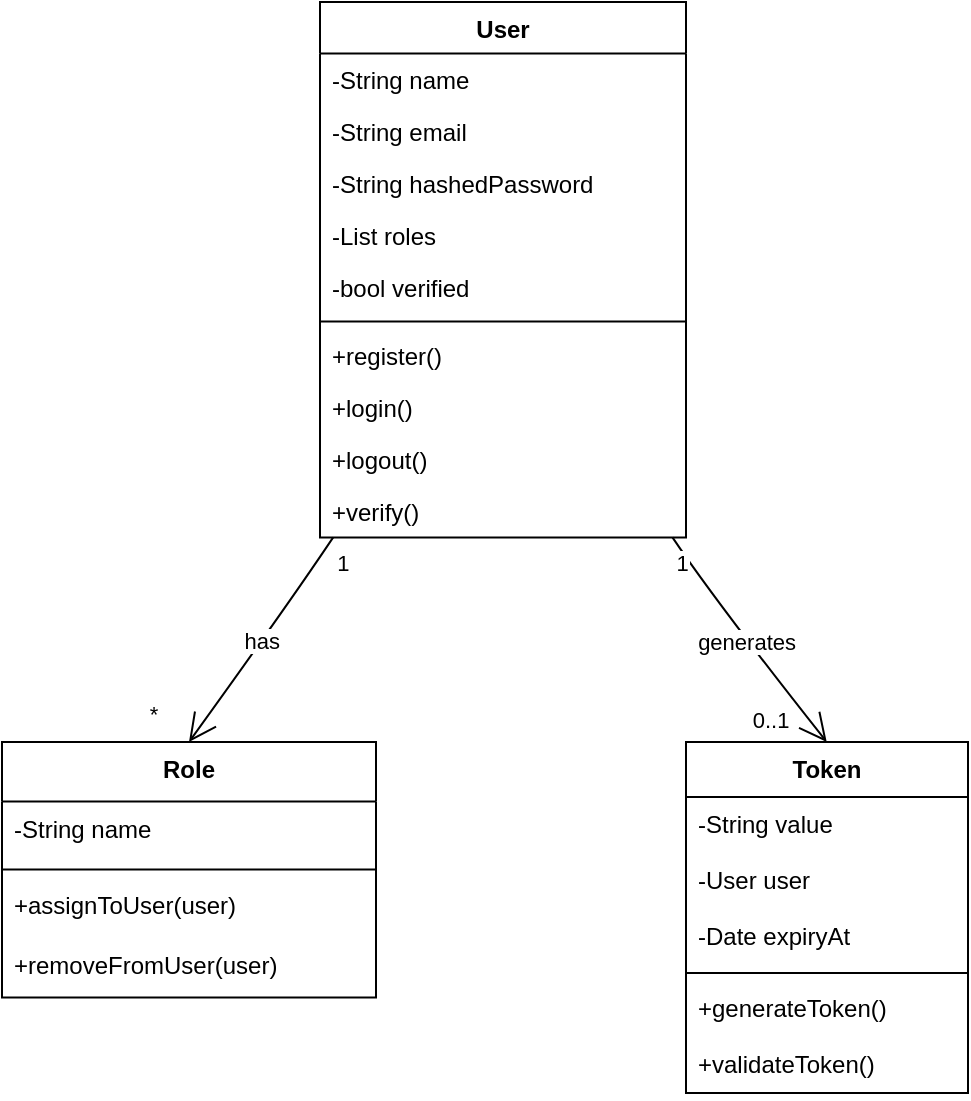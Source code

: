 <mxfile version="21.6.8" type="device">
  <diagram id="C5RBs43oDa-KdzZeNtuy" name="Page-1">
    <mxGraphModel dx="1658" dy="820" grid="1" gridSize="10" guides="1" tooltips="1" connect="1" arrows="1" fold="1" page="1" pageScale="1" pageWidth="827" pageHeight="1169" math="0" shadow="0">
      <root>
        <mxCell id="WIyWlLk6GJQsqaUBKTNV-0" />
        <mxCell id="WIyWlLk6GJQsqaUBKTNV-1" parent="WIyWlLk6GJQsqaUBKTNV-0" />
        <mxCell id="sN-EEKhXezefUvzcdnGk-0" value="User" style="swimlane;fontStyle=1;align=center;verticalAlign=top;childLayout=stackLayout;horizontal=1;startSize=25.7;horizontalStack=0;resizeParent=1;resizeParentMax=0;resizeLast=0;collapsible=0;marginBottom=0;" vertex="1" parent="WIyWlLk6GJQsqaUBKTNV-1">
          <mxGeometry x="349" y="110" width="183" height="267.7" as="geometry" />
        </mxCell>
        <mxCell id="sN-EEKhXezefUvzcdnGk-1" value="-String name" style="text;strokeColor=none;fillColor=none;align=left;verticalAlign=top;spacingLeft=4;spacingRight=4;overflow=hidden;rotatable=0;points=[[0,0.5],[1,0.5]];portConstraint=eastwest;" vertex="1" parent="sN-EEKhXezefUvzcdnGk-0">
          <mxGeometry y="25.7" width="183" height="26" as="geometry" />
        </mxCell>
        <mxCell id="sN-EEKhXezefUvzcdnGk-2" value="-String email" style="text;strokeColor=none;fillColor=none;align=left;verticalAlign=top;spacingLeft=4;spacingRight=4;overflow=hidden;rotatable=0;points=[[0,0.5],[1,0.5]];portConstraint=eastwest;" vertex="1" parent="sN-EEKhXezefUvzcdnGk-0">
          <mxGeometry y="51.7" width="183" height="26" as="geometry" />
        </mxCell>
        <mxCell id="sN-EEKhXezefUvzcdnGk-3" value="-String hashedPassword" style="text;strokeColor=none;fillColor=none;align=left;verticalAlign=top;spacingLeft=4;spacingRight=4;overflow=hidden;rotatable=0;points=[[0,0.5],[1,0.5]];portConstraint=eastwest;" vertex="1" parent="sN-EEKhXezefUvzcdnGk-0">
          <mxGeometry y="77.7" width="183" height="26" as="geometry" />
        </mxCell>
        <mxCell id="sN-EEKhXezefUvzcdnGk-4" value="-List roles" style="text;strokeColor=none;fillColor=none;align=left;verticalAlign=top;spacingLeft=4;spacingRight=4;overflow=hidden;rotatable=0;points=[[0,0.5],[1,0.5]];portConstraint=eastwest;" vertex="1" parent="sN-EEKhXezefUvzcdnGk-0">
          <mxGeometry y="103.7" width="183" height="26" as="geometry" />
        </mxCell>
        <mxCell id="sN-EEKhXezefUvzcdnGk-5" value="-bool verified" style="text;strokeColor=none;fillColor=none;align=left;verticalAlign=top;spacingLeft=4;spacingRight=4;overflow=hidden;rotatable=0;points=[[0,0.5],[1,0.5]];portConstraint=eastwest;" vertex="1" parent="sN-EEKhXezefUvzcdnGk-0">
          <mxGeometry y="129.7" width="183" height="26" as="geometry" />
        </mxCell>
        <mxCell id="sN-EEKhXezefUvzcdnGk-6" style="line;strokeWidth=1;fillColor=none;align=left;verticalAlign=middle;spacingTop=-1;spacingLeft=3;spacingRight=3;rotatable=0;labelPosition=right;points=[];portConstraint=eastwest;strokeColor=inherit;" vertex="1" parent="sN-EEKhXezefUvzcdnGk-0">
          <mxGeometry y="155.7" width="183" height="8" as="geometry" />
        </mxCell>
        <mxCell id="sN-EEKhXezefUvzcdnGk-7" value="+register()" style="text;strokeColor=none;fillColor=none;align=left;verticalAlign=top;spacingLeft=4;spacingRight=4;overflow=hidden;rotatable=0;points=[[0,0.5],[1,0.5]];portConstraint=eastwest;" vertex="1" parent="sN-EEKhXezefUvzcdnGk-0">
          <mxGeometry y="163.7" width="183" height="26" as="geometry" />
        </mxCell>
        <mxCell id="sN-EEKhXezefUvzcdnGk-8" value="+login()" style="text;strokeColor=none;fillColor=none;align=left;verticalAlign=top;spacingLeft=4;spacingRight=4;overflow=hidden;rotatable=0;points=[[0,0.5],[1,0.5]];portConstraint=eastwest;" vertex="1" parent="sN-EEKhXezefUvzcdnGk-0">
          <mxGeometry y="189.7" width="183" height="26" as="geometry" />
        </mxCell>
        <mxCell id="sN-EEKhXezefUvzcdnGk-9" value="+logout()" style="text;strokeColor=none;fillColor=none;align=left;verticalAlign=top;spacingLeft=4;spacingRight=4;overflow=hidden;rotatable=0;points=[[0,0.5],[1,0.5]];portConstraint=eastwest;" vertex="1" parent="sN-EEKhXezefUvzcdnGk-0">
          <mxGeometry y="215.7" width="183" height="26" as="geometry" />
        </mxCell>
        <mxCell id="sN-EEKhXezefUvzcdnGk-10" value="+verify()" style="text;strokeColor=none;fillColor=none;align=left;verticalAlign=top;spacingLeft=4;spacingRight=4;overflow=hidden;rotatable=0;points=[[0,0.5],[1,0.5]];portConstraint=eastwest;" vertex="1" parent="sN-EEKhXezefUvzcdnGk-0">
          <mxGeometry y="241.7" width="183" height="26" as="geometry" />
        </mxCell>
        <mxCell id="sN-EEKhXezefUvzcdnGk-11" value="Role" style="swimlane;fontStyle=1;align=center;verticalAlign=top;childLayout=stackLayout;horizontal=1;startSize=29.75;horizontalStack=0;resizeParent=1;resizeParentMax=0;resizeLast=0;collapsible=0;marginBottom=0;" vertex="1" parent="WIyWlLk6GJQsqaUBKTNV-1">
          <mxGeometry x="190" y="480" width="187" height="127.75" as="geometry" />
        </mxCell>
        <mxCell id="sN-EEKhXezefUvzcdnGk-12" value="-String name" style="text;strokeColor=none;fillColor=none;align=left;verticalAlign=top;spacingLeft=4;spacingRight=4;overflow=hidden;rotatable=0;points=[[0,0.5],[1,0.5]];portConstraint=eastwest;" vertex="1" parent="sN-EEKhXezefUvzcdnGk-11">
          <mxGeometry y="29.75" width="187" height="30" as="geometry" />
        </mxCell>
        <mxCell id="sN-EEKhXezefUvzcdnGk-13" style="line;strokeWidth=1;fillColor=none;align=left;verticalAlign=middle;spacingTop=-1;spacingLeft=3;spacingRight=3;rotatable=0;labelPosition=right;points=[];portConstraint=eastwest;strokeColor=inherit;" vertex="1" parent="sN-EEKhXezefUvzcdnGk-11">
          <mxGeometry y="59.75" width="187" height="8" as="geometry" />
        </mxCell>
        <mxCell id="sN-EEKhXezefUvzcdnGk-14" value="+assignToUser(user)" style="text;strokeColor=none;fillColor=none;align=left;verticalAlign=top;spacingLeft=4;spacingRight=4;overflow=hidden;rotatable=0;points=[[0,0.5],[1,0.5]];portConstraint=eastwest;" vertex="1" parent="sN-EEKhXezefUvzcdnGk-11">
          <mxGeometry y="67.75" width="187" height="30" as="geometry" />
        </mxCell>
        <mxCell id="sN-EEKhXezefUvzcdnGk-15" value="+removeFromUser(user)" style="text;strokeColor=none;fillColor=none;align=left;verticalAlign=top;spacingLeft=4;spacingRight=4;overflow=hidden;rotatable=0;points=[[0,0.5],[1,0.5]];portConstraint=eastwest;" vertex="1" parent="sN-EEKhXezefUvzcdnGk-11">
          <mxGeometry y="97.75" width="187" height="30" as="geometry" />
        </mxCell>
        <mxCell id="sN-EEKhXezefUvzcdnGk-16" value="Token" style="swimlane;fontStyle=1;align=center;verticalAlign=top;childLayout=stackLayout;horizontal=1;startSize=27.5;horizontalStack=0;resizeParent=1;resizeParentMax=0;resizeLast=0;collapsible=0;marginBottom=0;" vertex="1" parent="WIyWlLk6GJQsqaUBKTNV-1">
          <mxGeometry x="532" y="480" width="141" height="175.5" as="geometry" />
        </mxCell>
        <mxCell id="sN-EEKhXezefUvzcdnGk-17" value="-String value" style="text;strokeColor=none;fillColor=none;align=left;verticalAlign=top;spacingLeft=4;spacingRight=4;overflow=hidden;rotatable=0;points=[[0,0.5],[1,0.5]];portConstraint=eastwest;" vertex="1" parent="sN-EEKhXezefUvzcdnGk-16">
          <mxGeometry y="27.5" width="141" height="28" as="geometry" />
        </mxCell>
        <mxCell id="sN-EEKhXezefUvzcdnGk-18" value="-User user" style="text;strokeColor=none;fillColor=none;align=left;verticalAlign=top;spacingLeft=4;spacingRight=4;overflow=hidden;rotatable=0;points=[[0,0.5],[1,0.5]];portConstraint=eastwest;" vertex="1" parent="sN-EEKhXezefUvzcdnGk-16">
          <mxGeometry y="55.5" width="141" height="28" as="geometry" />
        </mxCell>
        <mxCell id="sN-EEKhXezefUvzcdnGk-19" value="-Date expiryAt" style="text;strokeColor=none;fillColor=none;align=left;verticalAlign=top;spacingLeft=4;spacingRight=4;overflow=hidden;rotatable=0;points=[[0,0.5],[1,0.5]];portConstraint=eastwest;" vertex="1" parent="sN-EEKhXezefUvzcdnGk-16">
          <mxGeometry y="83.5" width="141" height="28" as="geometry" />
        </mxCell>
        <mxCell id="sN-EEKhXezefUvzcdnGk-20" style="line;strokeWidth=1;fillColor=none;align=left;verticalAlign=middle;spacingTop=-1;spacingLeft=3;spacingRight=3;rotatable=0;labelPosition=right;points=[];portConstraint=eastwest;strokeColor=inherit;" vertex="1" parent="sN-EEKhXezefUvzcdnGk-16">
          <mxGeometry y="111.5" width="141" height="8" as="geometry" />
        </mxCell>
        <mxCell id="sN-EEKhXezefUvzcdnGk-21" value="+generateToken()" style="text;strokeColor=none;fillColor=none;align=left;verticalAlign=top;spacingLeft=4;spacingRight=4;overflow=hidden;rotatable=0;points=[[0,0.5],[1,0.5]];portConstraint=eastwest;" vertex="1" parent="sN-EEKhXezefUvzcdnGk-16">
          <mxGeometry y="119.5" width="141" height="28" as="geometry" />
        </mxCell>
        <mxCell id="sN-EEKhXezefUvzcdnGk-22" value="+validateToken()" style="text;strokeColor=none;fillColor=none;align=left;verticalAlign=top;spacingLeft=4;spacingRight=4;overflow=hidden;rotatable=0;points=[[0,0.5],[1,0.5]];portConstraint=eastwest;" vertex="1" parent="sN-EEKhXezefUvzcdnGk-16">
          <mxGeometry y="147.5" width="141" height="28" as="geometry" />
        </mxCell>
        <mxCell id="sN-EEKhXezefUvzcdnGk-23" value="has" style="curved=1;startArrow=none;endArrow=open;endSize=12;exitX=0.036;exitY=1;entryX=0.5;entryY=0;rounded=0;" edge="1" parent="WIyWlLk6GJQsqaUBKTNV-1" source="sN-EEKhXezefUvzcdnGk-0" target="sN-EEKhXezefUvzcdnGk-11">
          <mxGeometry relative="1" as="geometry">
            <Array as="points">
              <mxPoint x="334" y="410" />
            </Array>
          </mxGeometry>
        </mxCell>
        <mxCell id="sN-EEKhXezefUvzcdnGk-24" value="1" style="edgeLabel;resizable=0;align=left;verticalAlign=top;" vertex="1" parent="sN-EEKhXezefUvzcdnGk-23">
          <mxGeometry x="-1" relative="1" as="geometry" />
        </mxCell>
        <mxCell id="sN-EEKhXezefUvzcdnGk-25" value="*" style="edgeLabel;resizable=0;align=right;verticalAlign=top;" vertex="1" parent="sN-EEKhXezefUvzcdnGk-23">
          <mxGeometry x="1" relative="1" as="geometry">
            <mxPoint x="-14" y="-27" as="offset" />
          </mxGeometry>
        </mxCell>
        <mxCell id="sN-EEKhXezefUvzcdnGk-26" value="generates" style="curved=1;startArrow=none;endArrow=open;endSize=12;exitX=0.963;exitY=1;entryX=0.499;entryY=0;rounded=0;" edge="1" parent="WIyWlLk6GJQsqaUBKTNV-1" source="sN-EEKhXezefUvzcdnGk-0" target="sN-EEKhXezefUvzcdnGk-16">
          <mxGeometry relative="1" as="geometry">
            <Array as="points">
              <mxPoint x="547" y="410" />
            </Array>
          </mxGeometry>
        </mxCell>
        <mxCell id="sN-EEKhXezefUvzcdnGk-27" value="1" style="edgeLabel;resizable=0;align=left;verticalAlign=top;" vertex="1" parent="sN-EEKhXezefUvzcdnGk-26">
          <mxGeometry x="-1" relative="1" as="geometry" />
        </mxCell>
        <mxCell id="sN-EEKhXezefUvzcdnGk-28" value="0..1" style="edgeLabel;resizable=0;align=right;verticalAlign=top;" vertex="1" parent="sN-EEKhXezefUvzcdnGk-26">
          <mxGeometry x="1" relative="1" as="geometry">
            <mxPoint x="-17" y="-24" as="offset" />
          </mxGeometry>
        </mxCell>
      </root>
    </mxGraphModel>
  </diagram>
</mxfile>
